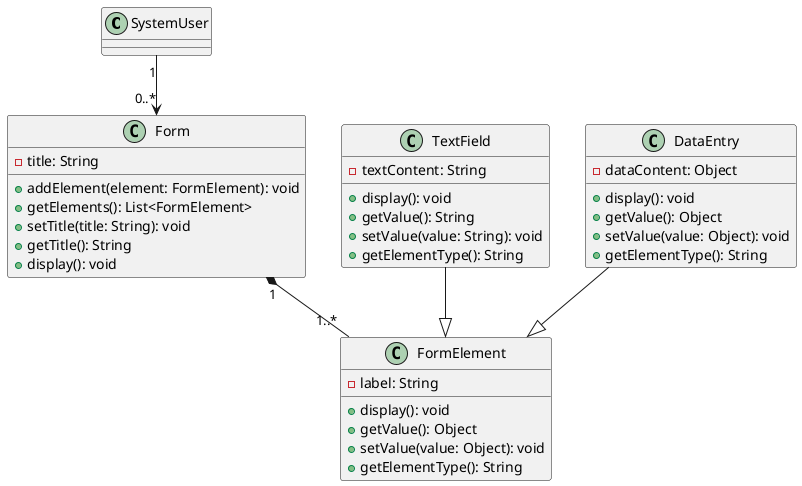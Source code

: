 @startuml
class SystemUser {
}

class Form {
  - title: String
  + addElement(element: FormElement): void
  + getElements(): List<FormElement>
  + setTitle(title: String): void
  + getTitle(): String
  + display(): void
}

class FormElement {
  - label: String
  + display(): void
  + getValue(): Object
  + setValue(value: Object): void
  + getElementType(): String
}

class TextField {
  - textContent: String
  + display(): void
  + getValue(): String
  + setValue(value: String): void
  + getElementType(): String
}

class DataEntry {
  - dataContent: Object
  + display(): void
  + getValue(): Object
  + setValue(value: Object): void
  + getElementType(): String
}

SystemUser "1" --> "0..*" Form
Form "1" *-- "1..*" FormElement
TextField --|> FormElement
DataEntry --|> FormElement

@enduml
